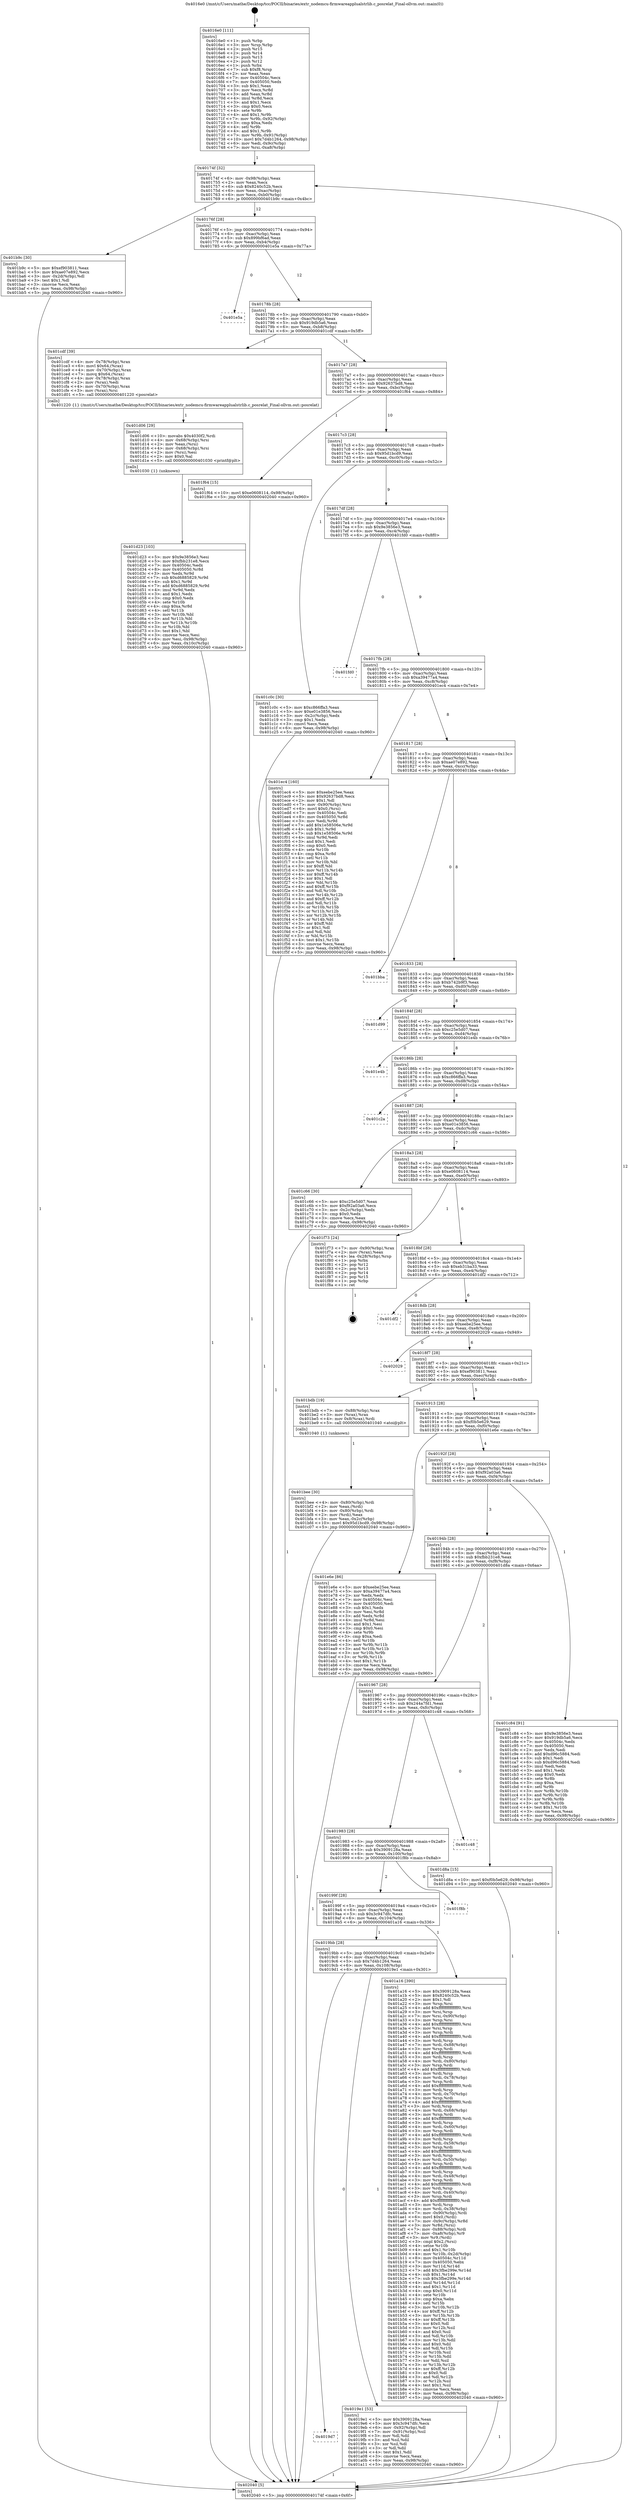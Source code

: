 digraph "0x4016e0" {
  label = "0x4016e0 (/mnt/c/Users/mathe/Desktop/tcc/POCII/binaries/extr_nodemcu-firmwareapplualstrlib.c_posrelat_Final-ollvm.out::main(0))"
  labelloc = "t"
  node[shape=record]

  Entry [label="",width=0.3,height=0.3,shape=circle,fillcolor=black,style=filled]
  "0x40174f" [label="{
     0x40174f [32]\l
     | [instrs]\l
     &nbsp;&nbsp;0x40174f \<+6\>: mov -0x98(%rbp),%eax\l
     &nbsp;&nbsp;0x401755 \<+2\>: mov %eax,%ecx\l
     &nbsp;&nbsp;0x401757 \<+6\>: sub $0x8240c52b,%ecx\l
     &nbsp;&nbsp;0x40175d \<+6\>: mov %eax,-0xac(%rbp)\l
     &nbsp;&nbsp;0x401763 \<+6\>: mov %ecx,-0xb0(%rbp)\l
     &nbsp;&nbsp;0x401769 \<+6\>: je 0000000000401b9c \<main+0x4bc\>\l
  }"]
  "0x401b9c" [label="{
     0x401b9c [30]\l
     | [instrs]\l
     &nbsp;&nbsp;0x401b9c \<+5\>: mov $0xef903811,%eax\l
     &nbsp;&nbsp;0x401ba1 \<+5\>: mov $0xae07e892,%ecx\l
     &nbsp;&nbsp;0x401ba6 \<+3\>: mov -0x2d(%rbp),%dl\l
     &nbsp;&nbsp;0x401ba9 \<+3\>: test $0x1,%dl\l
     &nbsp;&nbsp;0x401bac \<+3\>: cmovne %ecx,%eax\l
     &nbsp;&nbsp;0x401baf \<+6\>: mov %eax,-0x98(%rbp)\l
     &nbsp;&nbsp;0x401bb5 \<+5\>: jmp 0000000000402040 \<main+0x960\>\l
  }"]
  "0x40176f" [label="{
     0x40176f [28]\l
     | [instrs]\l
     &nbsp;&nbsp;0x40176f \<+5\>: jmp 0000000000401774 \<main+0x94\>\l
     &nbsp;&nbsp;0x401774 \<+6\>: mov -0xac(%rbp),%eax\l
     &nbsp;&nbsp;0x40177a \<+5\>: sub $0x899bf6ad,%eax\l
     &nbsp;&nbsp;0x40177f \<+6\>: mov %eax,-0xb4(%rbp)\l
     &nbsp;&nbsp;0x401785 \<+6\>: je 0000000000401e5a \<main+0x77a\>\l
  }"]
  Exit [label="",width=0.3,height=0.3,shape=circle,fillcolor=black,style=filled,peripheries=2]
  "0x401e5a" [label="{
     0x401e5a\l
  }", style=dashed]
  "0x40178b" [label="{
     0x40178b [28]\l
     | [instrs]\l
     &nbsp;&nbsp;0x40178b \<+5\>: jmp 0000000000401790 \<main+0xb0\>\l
     &nbsp;&nbsp;0x401790 \<+6\>: mov -0xac(%rbp),%eax\l
     &nbsp;&nbsp;0x401796 \<+5\>: sub $0x919db5a6,%eax\l
     &nbsp;&nbsp;0x40179b \<+6\>: mov %eax,-0xb8(%rbp)\l
     &nbsp;&nbsp;0x4017a1 \<+6\>: je 0000000000401cdf \<main+0x5ff\>\l
  }"]
  "0x401d23" [label="{
     0x401d23 [103]\l
     | [instrs]\l
     &nbsp;&nbsp;0x401d23 \<+5\>: mov $0x9e3856e3,%esi\l
     &nbsp;&nbsp;0x401d28 \<+5\>: mov $0xfbb231e8,%ecx\l
     &nbsp;&nbsp;0x401d2d \<+7\>: mov 0x40504c,%edx\l
     &nbsp;&nbsp;0x401d34 \<+8\>: mov 0x405050,%r8d\l
     &nbsp;&nbsp;0x401d3c \<+3\>: mov %edx,%r9d\l
     &nbsp;&nbsp;0x401d3f \<+7\>: sub $0xd6885829,%r9d\l
     &nbsp;&nbsp;0x401d46 \<+4\>: sub $0x1,%r9d\l
     &nbsp;&nbsp;0x401d4a \<+7\>: add $0xd6885829,%r9d\l
     &nbsp;&nbsp;0x401d51 \<+4\>: imul %r9d,%edx\l
     &nbsp;&nbsp;0x401d55 \<+3\>: and $0x1,%edx\l
     &nbsp;&nbsp;0x401d58 \<+3\>: cmp $0x0,%edx\l
     &nbsp;&nbsp;0x401d5b \<+4\>: sete %r10b\l
     &nbsp;&nbsp;0x401d5f \<+4\>: cmp $0xa,%r8d\l
     &nbsp;&nbsp;0x401d63 \<+4\>: setl %r11b\l
     &nbsp;&nbsp;0x401d67 \<+3\>: mov %r10b,%bl\l
     &nbsp;&nbsp;0x401d6a \<+3\>: and %r11b,%bl\l
     &nbsp;&nbsp;0x401d6d \<+3\>: xor %r11b,%r10b\l
     &nbsp;&nbsp;0x401d70 \<+3\>: or %r10b,%bl\l
     &nbsp;&nbsp;0x401d73 \<+3\>: test $0x1,%bl\l
     &nbsp;&nbsp;0x401d76 \<+3\>: cmovne %ecx,%esi\l
     &nbsp;&nbsp;0x401d79 \<+6\>: mov %esi,-0x98(%rbp)\l
     &nbsp;&nbsp;0x401d7f \<+6\>: mov %eax,-0x10c(%rbp)\l
     &nbsp;&nbsp;0x401d85 \<+5\>: jmp 0000000000402040 \<main+0x960\>\l
  }"]
  "0x401cdf" [label="{
     0x401cdf [39]\l
     | [instrs]\l
     &nbsp;&nbsp;0x401cdf \<+4\>: mov -0x78(%rbp),%rax\l
     &nbsp;&nbsp;0x401ce3 \<+6\>: movl $0x64,(%rax)\l
     &nbsp;&nbsp;0x401ce9 \<+4\>: mov -0x70(%rbp),%rax\l
     &nbsp;&nbsp;0x401ced \<+7\>: movq $0x64,(%rax)\l
     &nbsp;&nbsp;0x401cf4 \<+4\>: mov -0x78(%rbp),%rax\l
     &nbsp;&nbsp;0x401cf8 \<+2\>: mov (%rax),%edi\l
     &nbsp;&nbsp;0x401cfa \<+4\>: mov -0x70(%rbp),%rax\l
     &nbsp;&nbsp;0x401cfe \<+3\>: mov (%rax),%rsi\l
     &nbsp;&nbsp;0x401d01 \<+5\>: call 0000000000401220 \<posrelat\>\l
     | [calls]\l
     &nbsp;&nbsp;0x401220 \{1\} (/mnt/c/Users/mathe/Desktop/tcc/POCII/binaries/extr_nodemcu-firmwareapplualstrlib.c_posrelat_Final-ollvm.out::posrelat)\l
  }"]
  "0x4017a7" [label="{
     0x4017a7 [28]\l
     | [instrs]\l
     &nbsp;&nbsp;0x4017a7 \<+5\>: jmp 00000000004017ac \<main+0xcc\>\l
     &nbsp;&nbsp;0x4017ac \<+6\>: mov -0xac(%rbp),%eax\l
     &nbsp;&nbsp;0x4017b2 \<+5\>: sub $0x92637bd8,%eax\l
     &nbsp;&nbsp;0x4017b7 \<+6\>: mov %eax,-0xbc(%rbp)\l
     &nbsp;&nbsp;0x4017bd \<+6\>: je 0000000000401f64 \<main+0x884\>\l
  }"]
  "0x401d06" [label="{
     0x401d06 [29]\l
     | [instrs]\l
     &nbsp;&nbsp;0x401d06 \<+10\>: movabs $0x4030f2,%rdi\l
     &nbsp;&nbsp;0x401d10 \<+4\>: mov -0x68(%rbp),%rsi\l
     &nbsp;&nbsp;0x401d14 \<+2\>: mov %eax,(%rsi)\l
     &nbsp;&nbsp;0x401d16 \<+4\>: mov -0x68(%rbp),%rsi\l
     &nbsp;&nbsp;0x401d1a \<+2\>: mov (%rsi),%esi\l
     &nbsp;&nbsp;0x401d1c \<+2\>: mov $0x0,%al\l
     &nbsp;&nbsp;0x401d1e \<+5\>: call 0000000000401030 \<printf@plt\>\l
     | [calls]\l
     &nbsp;&nbsp;0x401030 \{1\} (unknown)\l
  }"]
  "0x401f64" [label="{
     0x401f64 [15]\l
     | [instrs]\l
     &nbsp;&nbsp;0x401f64 \<+10\>: movl $0xe0608114,-0x98(%rbp)\l
     &nbsp;&nbsp;0x401f6e \<+5\>: jmp 0000000000402040 \<main+0x960\>\l
  }"]
  "0x4017c3" [label="{
     0x4017c3 [28]\l
     | [instrs]\l
     &nbsp;&nbsp;0x4017c3 \<+5\>: jmp 00000000004017c8 \<main+0xe8\>\l
     &nbsp;&nbsp;0x4017c8 \<+6\>: mov -0xac(%rbp),%eax\l
     &nbsp;&nbsp;0x4017ce \<+5\>: sub $0x95d1bcd9,%eax\l
     &nbsp;&nbsp;0x4017d3 \<+6\>: mov %eax,-0xc0(%rbp)\l
     &nbsp;&nbsp;0x4017d9 \<+6\>: je 0000000000401c0c \<main+0x52c\>\l
  }"]
  "0x401bee" [label="{
     0x401bee [30]\l
     | [instrs]\l
     &nbsp;&nbsp;0x401bee \<+4\>: mov -0x80(%rbp),%rdi\l
     &nbsp;&nbsp;0x401bf2 \<+2\>: mov %eax,(%rdi)\l
     &nbsp;&nbsp;0x401bf4 \<+4\>: mov -0x80(%rbp),%rdi\l
     &nbsp;&nbsp;0x401bf8 \<+2\>: mov (%rdi),%eax\l
     &nbsp;&nbsp;0x401bfa \<+3\>: mov %eax,-0x2c(%rbp)\l
     &nbsp;&nbsp;0x401bfd \<+10\>: movl $0x95d1bcd9,-0x98(%rbp)\l
     &nbsp;&nbsp;0x401c07 \<+5\>: jmp 0000000000402040 \<main+0x960\>\l
  }"]
  "0x401c0c" [label="{
     0x401c0c [30]\l
     | [instrs]\l
     &nbsp;&nbsp;0x401c0c \<+5\>: mov $0xc866ffa3,%eax\l
     &nbsp;&nbsp;0x401c11 \<+5\>: mov $0xe01e3856,%ecx\l
     &nbsp;&nbsp;0x401c16 \<+3\>: mov -0x2c(%rbp),%edx\l
     &nbsp;&nbsp;0x401c19 \<+3\>: cmp $0x1,%edx\l
     &nbsp;&nbsp;0x401c1c \<+3\>: cmovl %ecx,%eax\l
     &nbsp;&nbsp;0x401c1f \<+6\>: mov %eax,-0x98(%rbp)\l
     &nbsp;&nbsp;0x401c25 \<+5\>: jmp 0000000000402040 \<main+0x960\>\l
  }"]
  "0x4017df" [label="{
     0x4017df [28]\l
     | [instrs]\l
     &nbsp;&nbsp;0x4017df \<+5\>: jmp 00000000004017e4 \<main+0x104\>\l
     &nbsp;&nbsp;0x4017e4 \<+6\>: mov -0xac(%rbp),%eax\l
     &nbsp;&nbsp;0x4017ea \<+5\>: sub $0x9e3856e3,%eax\l
     &nbsp;&nbsp;0x4017ef \<+6\>: mov %eax,-0xc4(%rbp)\l
     &nbsp;&nbsp;0x4017f5 \<+6\>: je 0000000000401fd0 \<main+0x8f0\>\l
  }"]
  "0x4016e0" [label="{
     0x4016e0 [111]\l
     | [instrs]\l
     &nbsp;&nbsp;0x4016e0 \<+1\>: push %rbp\l
     &nbsp;&nbsp;0x4016e1 \<+3\>: mov %rsp,%rbp\l
     &nbsp;&nbsp;0x4016e4 \<+2\>: push %r15\l
     &nbsp;&nbsp;0x4016e6 \<+2\>: push %r14\l
     &nbsp;&nbsp;0x4016e8 \<+2\>: push %r13\l
     &nbsp;&nbsp;0x4016ea \<+2\>: push %r12\l
     &nbsp;&nbsp;0x4016ec \<+1\>: push %rbx\l
     &nbsp;&nbsp;0x4016ed \<+7\>: sub $0xf8,%rsp\l
     &nbsp;&nbsp;0x4016f4 \<+2\>: xor %eax,%eax\l
     &nbsp;&nbsp;0x4016f6 \<+7\>: mov 0x40504c,%ecx\l
     &nbsp;&nbsp;0x4016fd \<+7\>: mov 0x405050,%edx\l
     &nbsp;&nbsp;0x401704 \<+3\>: sub $0x1,%eax\l
     &nbsp;&nbsp;0x401707 \<+3\>: mov %ecx,%r8d\l
     &nbsp;&nbsp;0x40170a \<+3\>: add %eax,%r8d\l
     &nbsp;&nbsp;0x40170d \<+4\>: imul %r8d,%ecx\l
     &nbsp;&nbsp;0x401711 \<+3\>: and $0x1,%ecx\l
     &nbsp;&nbsp;0x401714 \<+3\>: cmp $0x0,%ecx\l
     &nbsp;&nbsp;0x401717 \<+4\>: sete %r9b\l
     &nbsp;&nbsp;0x40171b \<+4\>: and $0x1,%r9b\l
     &nbsp;&nbsp;0x40171f \<+7\>: mov %r9b,-0x92(%rbp)\l
     &nbsp;&nbsp;0x401726 \<+3\>: cmp $0xa,%edx\l
     &nbsp;&nbsp;0x401729 \<+4\>: setl %r9b\l
     &nbsp;&nbsp;0x40172d \<+4\>: and $0x1,%r9b\l
     &nbsp;&nbsp;0x401731 \<+7\>: mov %r9b,-0x91(%rbp)\l
     &nbsp;&nbsp;0x401738 \<+10\>: movl $0x7d4b1264,-0x98(%rbp)\l
     &nbsp;&nbsp;0x401742 \<+6\>: mov %edi,-0x9c(%rbp)\l
     &nbsp;&nbsp;0x401748 \<+7\>: mov %rsi,-0xa8(%rbp)\l
  }"]
  "0x401fd0" [label="{
     0x401fd0\l
  }", style=dashed]
  "0x4017fb" [label="{
     0x4017fb [28]\l
     | [instrs]\l
     &nbsp;&nbsp;0x4017fb \<+5\>: jmp 0000000000401800 \<main+0x120\>\l
     &nbsp;&nbsp;0x401800 \<+6\>: mov -0xac(%rbp),%eax\l
     &nbsp;&nbsp;0x401806 \<+5\>: sub $0xa39477a4,%eax\l
     &nbsp;&nbsp;0x40180b \<+6\>: mov %eax,-0xc8(%rbp)\l
     &nbsp;&nbsp;0x401811 \<+6\>: je 0000000000401ec4 \<main+0x7e4\>\l
  }"]
  "0x402040" [label="{
     0x402040 [5]\l
     | [instrs]\l
     &nbsp;&nbsp;0x402040 \<+5\>: jmp 000000000040174f \<main+0x6f\>\l
  }"]
  "0x401ec4" [label="{
     0x401ec4 [160]\l
     | [instrs]\l
     &nbsp;&nbsp;0x401ec4 \<+5\>: mov $0xeebe25ee,%eax\l
     &nbsp;&nbsp;0x401ec9 \<+5\>: mov $0x92637bd8,%ecx\l
     &nbsp;&nbsp;0x401ece \<+2\>: mov $0x1,%dl\l
     &nbsp;&nbsp;0x401ed0 \<+7\>: mov -0x90(%rbp),%rsi\l
     &nbsp;&nbsp;0x401ed7 \<+6\>: movl $0x0,(%rsi)\l
     &nbsp;&nbsp;0x401edd \<+7\>: mov 0x40504c,%edi\l
     &nbsp;&nbsp;0x401ee4 \<+8\>: mov 0x405050,%r8d\l
     &nbsp;&nbsp;0x401eec \<+3\>: mov %edi,%r9d\l
     &nbsp;&nbsp;0x401eef \<+7\>: add $0x1e58506e,%r9d\l
     &nbsp;&nbsp;0x401ef6 \<+4\>: sub $0x1,%r9d\l
     &nbsp;&nbsp;0x401efa \<+7\>: sub $0x1e58506e,%r9d\l
     &nbsp;&nbsp;0x401f01 \<+4\>: imul %r9d,%edi\l
     &nbsp;&nbsp;0x401f05 \<+3\>: and $0x1,%edi\l
     &nbsp;&nbsp;0x401f08 \<+3\>: cmp $0x0,%edi\l
     &nbsp;&nbsp;0x401f0b \<+4\>: sete %r10b\l
     &nbsp;&nbsp;0x401f0f \<+4\>: cmp $0xa,%r8d\l
     &nbsp;&nbsp;0x401f13 \<+4\>: setl %r11b\l
     &nbsp;&nbsp;0x401f17 \<+3\>: mov %r10b,%bl\l
     &nbsp;&nbsp;0x401f1a \<+3\>: xor $0xff,%bl\l
     &nbsp;&nbsp;0x401f1d \<+3\>: mov %r11b,%r14b\l
     &nbsp;&nbsp;0x401f20 \<+4\>: xor $0xff,%r14b\l
     &nbsp;&nbsp;0x401f24 \<+3\>: xor $0x1,%dl\l
     &nbsp;&nbsp;0x401f27 \<+3\>: mov %bl,%r15b\l
     &nbsp;&nbsp;0x401f2a \<+4\>: and $0xff,%r15b\l
     &nbsp;&nbsp;0x401f2e \<+3\>: and %dl,%r10b\l
     &nbsp;&nbsp;0x401f31 \<+3\>: mov %r14b,%r12b\l
     &nbsp;&nbsp;0x401f34 \<+4\>: and $0xff,%r12b\l
     &nbsp;&nbsp;0x401f38 \<+3\>: and %dl,%r11b\l
     &nbsp;&nbsp;0x401f3b \<+3\>: or %r10b,%r15b\l
     &nbsp;&nbsp;0x401f3e \<+3\>: or %r11b,%r12b\l
     &nbsp;&nbsp;0x401f41 \<+3\>: xor %r12b,%r15b\l
     &nbsp;&nbsp;0x401f44 \<+3\>: or %r14b,%bl\l
     &nbsp;&nbsp;0x401f47 \<+3\>: xor $0xff,%bl\l
     &nbsp;&nbsp;0x401f4a \<+3\>: or $0x1,%dl\l
     &nbsp;&nbsp;0x401f4d \<+2\>: and %dl,%bl\l
     &nbsp;&nbsp;0x401f4f \<+3\>: or %bl,%r15b\l
     &nbsp;&nbsp;0x401f52 \<+4\>: test $0x1,%r15b\l
     &nbsp;&nbsp;0x401f56 \<+3\>: cmovne %ecx,%eax\l
     &nbsp;&nbsp;0x401f59 \<+6\>: mov %eax,-0x98(%rbp)\l
     &nbsp;&nbsp;0x401f5f \<+5\>: jmp 0000000000402040 \<main+0x960\>\l
  }"]
  "0x401817" [label="{
     0x401817 [28]\l
     | [instrs]\l
     &nbsp;&nbsp;0x401817 \<+5\>: jmp 000000000040181c \<main+0x13c\>\l
     &nbsp;&nbsp;0x40181c \<+6\>: mov -0xac(%rbp),%eax\l
     &nbsp;&nbsp;0x401822 \<+5\>: sub $0xae07e892,%eax\l
     &nbsp;&nbsp;0x401827 \<+6\>: mov %eax,-0xcc(%rbp)\l
     &nbsp;&nbsp;0x40182d \<+6\>: je 0000000000401bba \<main+0x4da\>\l
  }"]
  "0x4019d7" [label="{
     0x4019d7\l
  }", style=dashed]
  "0x401bba" [label="{
     0x401bba\l
  }", style=dashed]
  "0x401833" [label="{
     0x401833 [28]\l
     | [instrs]\l
     &nbsp;&nbsp;0x401833 \<+5\>: jmp 0000000000401838 \<main+0x158\>\l
     &nbsp;&nbsp;0x401838 \<+6\>: mov -0xac(%rbp),%eax\l
     &nbsp;&nbsp;0x40183e \<+5\>: sub $0xb742b9f3,%eax\l
     &nbsp;&nbsp;0x401843 \<+6\>: mov %eax,-0xd0(%rbp)\l
     &nbsp;&nbsp;0x401849 \<+6\>: je 0000000000401d99 \<main+0x6b9\>\l
  }"]
  "0x4019e1" [label="{
     0x4019e1 [53]\l
     | [instrs]\l
     &nbsp;&nbsp;0x4019e1 \<+5\>: mov $0x3909128a,%eax\l
     &nbsp;&nbsp;0x4019e6 \<+5\>: mov $0x3c947dfc,%ecx\l
     &nbsp;&nbsp;0x4019eb \<+6\>: mov -0x92(%rbp),%dl\l
     &nbsp;&nbsp;0x4019f1 \<+7\>: mov -0x91(%rbp),%sil\l
     &nbsp;&nbsp;0x4019f8 \<+3\>: mov %dl,%dil\l
     &nbsp;&nbsp;0x4019fb \<+3\>: and %sil,%dil\l
     &nbsp;&nbsp;0x4019fe \<+3\>: xor %sil,%dl\l
     &nbsp;&nbsp;0x401a01 \<+3\>: or %dl,%dil\l
     &nbsp;&nbsp;0x401a04 \<+4\>: test $0x1,%dil\l
     &nbsp;&nbsp;0x401a08 \<+3\>: cmovne %ecx,%eax\l
     &nbsp;&nbsp;0x401a0b \<+6\>: mov %eax,-0x98(%rbp)\l
     &nbsp;&nbsp;0x401a11 \<+5\>: jmp 0000000000402040 \<main+0x960\>\l
  }"]
  "0x401d99" [label="{
     0x401d99\l
  }", style=dashed]
  "0x40184f" [label="{
     0x40184f [28]\l
     | [instrs]\l
     &nbsp;&nbsp;0x40184f \<+5\>: jmp 0000000000401854 \<main+0x174\>\l
     &nbsp;&nbsp;0x401854 \<+6\>: mov -0xac(%rbp),%eax\l
     &nbsp;&nbsp;0x40185a \<+5\>: sub $0xc25e5d07,%eax\l
     &nbsp;&nbsp;0x40185f \<+6\>: mov %eax,-0xd4(%rbp)\l
     &nbsp;&nbsp;0x401865 \<+6\>: je 0000000000401e4b \<main+0x76b\>\l
  }"]
  "0x4019bb" [label="{
     0x4019bb [28]\l
     | [instrs]\l
     &nbsp;&nbsp;0x4019bb \<+5\>: jmp 00000000004019c0 \<main+0x2e0\>\l
     &nbsp;&nbsp;0x4019c0 \<+6\>: mov -0xac(%rbp),%eax\l
     &nbsp;&nbsp;0x4019c6 \<+5\>: sub $0x7d4b1264,%eax\l
     &nbsp;&nbsp;0x4019cb \<+6\>: mov %eax,-0x108(%rbp)\l
     &nbsp;&nbsp;0x4019d1 \<+6\>: je 00000000004019e1 \<main+0x301\>\l
  }"]
  "0x401e4b" [label="{
     0x401e4b\l
  }", style=dashed]
  "0x40186b" [label="{
     0x40186b [28]\l
     | [instrs]\l
     &nbsp;&nbsp;0x40186b \<+5\>: jmp 0000000000401870 \<main+0x190\>\l
     &nbsp;&nbsp;0x401870 \<+6\>: mov -0xac(%rbp),%eax\l
     &nbsp;&nbsp;0x401876 \<+5\>: sub $0xc866ffa3,%eax\l
     &nbsp;&nbsp;0x40187b \<+6\>: mov %eax,-0xd8(%rbp)\l
     &nbsp;&nbsp;0x401881 \<+6\>: je 0000000000401c2a \<main+0x54a\>\l
  }"]
  "0x401a16" [label="{
     0x401a16 [390]\l
     | [instrs]\l
     &nbsp;&nbsp;0x401a16 \<+5\>: mov $0x3909128a,%eax\l
     &nbsp;&nbsp;0x401a1b \<+5\>: mov $0x8240c52b,%ecx\l
     &nbsp;&nbsp;0x401a20 \<+2\>: mov $0x1,%dl\l
     &nbsp;&nbsp;0x401a22 \<+3\>: mov %rsp,%rsi\l
     &nbsp;&nbsp;0x401a25 \<+4\>: add $0xfffffffffffffff0,%rsi\l
     &nbsp;&nbsp;0x401a29 \<+3\>: mov %rsi,%rsp\l
     &nbsp;&nbsp;0x401a2c \<+7\>: mov %rsi,-0x90(%rbp)\l
     &nbsp;&nbsp;0x401a33 \<+3\>: mov %rsp,%rsi\l
     &nbsp;&nbsp;0x401a36 \<+4\>: add $0xfffffffffffffff0,%rsi\l
     &nbsp;&nbsp;0x401a3a \<+3\>: mov %rsi,%rsp\l
     &nbsp;&nbsp;0x401a3d \<+3\>: mov %rsp,%rdi\l
     &nbsp;&nbsp;0x401a40 \<+4\>: add $0xfffffffffffffff0,%rdi\l
     &nbsp;&nbsp;0x401a44 \<+3\>: mov %rdi,%rsp\l
     &nbsp;&nbsp;0x401a47 \<+7\>: mov %rdi,-0x88(%rbp)\l
     &nbsp;&nbsp;0x401a4e \<+3\>: mov %rsp,%rdi\l
     &nbsp;&nbsp;0x401a51 \<+4\>: add $0xfffffffffffffff0,%rdi\l
     &nbsp;&nbsp;0x401a55 \<+3\>: mov %rdi,%rsp\l
     &nbsp;&nbsp;0x401a58 \<+4\>: mov %rdi,-0x80(%rbp)\l
     &nbsp;&nbsp;0x401a5c \<+3\>: mov %rsp,%rdi\l
     &nbsp;&nbsp;0x401a5f \<+4\>: add $0xfffffffffffffff0,%rdi\l
     &nbsp;&nbsp;0x401a63 \<+3\>: mov %rdi,%rsp\l
     &nbsp;&nbsp;0x401a66 \<+4\>: mov %rdi,-0x78(%rbp)\l
     &nbsp;&nbsp;0x401a6a \<+3\>: mov %rsp,%rdi\l
     &nbsp;&nbsp;0x401a6d \<+4\>: add $0xfffffffffffffff0,%rdi\l
     &nbsp;&nbsp;0x401a71 \<+3\>: mov %rdi,%rsp\l
     &nbsp;&nbsp;0x401a74 \<+4\>: mov %rdi,-0x70(%rbp)\l
     &nbsp;&nbsp;0x401a78 \<+3\>: mov %rsp,%rdi\l
     &nbsp;&nbsp;0x401a7b \<+4\>: add $0xfffffffffffffff0,%rdi\l
     &nbsp;&nbsp;0x401a7f \<+3\>: mov %rdi,%rsp\l
     &nbsp;&nbsp;0x401a82 \<+4\>: mov %rdi,-0x68(%rbp)\l
     &nbsp;&nbsp;0x401a86 \<+3\>: mov %rsp,%rdi\l
     &nbsp;&nbsp;0x401a89 \<+4\>: add $0xfffffffffffffff0,%rdi\l
     &nbsp;&nbsp;0x401a8d \<+3\>: mov %rdi,%rsp\l
     &nbsp;&nbsp;0x401a90 \<+4\>: mov %rdi,-0x60(%rbp)\l
     &nbsp;&nbsp;0x401a94 \<+3\>: mov %rsp,%rdi\l
     &nbsp;&nbsp;0x401a97 \<+4\>: add $0xfffffffffffffff0,%rdi\l
     &nbsp;&nbsp;0x401a9b \<+3\>: mov %rdi,%rsp\l
     &nbsp;&nbsp;0x401a9e \<+4\>: mov %rdi,-0x58(%rbp)\l
     &nbsp;&nbsp;0x401aa2 \<+3\>: mov %rsp,%rdi\l
     &nbsp;&nbsp;0x401aa5 \<+4\>: add $0xfffffffffffffff0,%rdi\l
     &nbsp;&nbsp;0x401aa9 \<+3\>: mov %rdi,%rsp\l
     &nbsp;&nbsp;0x401aac \<+4\>: mov %rdi,-0x50(%rbp)\l
     &nbsp;&nbsp;0x401ab0 \<+3\>: mov %rsp,%rdi\l
     &nbsp;&nbsp;0x401ab3 \<+4\>: add $0xfffffffffffffff0,%rdi\l
     &nbsp;&nbsp;0x401ab7 \<+3\>: mov %rdi,%rsp\l
     &nbsp;&nbsp;0x401aba \<+4\>: mov %rdi,-0x48(%rbp)\l
     &nbsp;&nbsp;0x401abe \<+3\>: mov %rsp,%rdi\l
     &nbsp;&nbsp;0x401ac1 \<+4\>: add $0xfffffffffffffff0,%rdi\l
     &nbsp;&nbsp;0x401ac5 \<+3\>: mov %rdi,%rsp\l
     &nbsp;&nbsp;0x401ac8 \<+4\>: mov %rdi,-0x40(%rbp)\l
     &nbsp;&nbsp;0x401acc \<+3\>: mov %rsp,%rdi\l
     &nbsp;&nbsp;0x401acf \<+4\>: add $0xfffffffffffffff0,%rdi\l
     &nbsp;&nbsp;0x401ad3 \<+3\>: mov %rdi,%rsp\l
     &nbsp;&nbsp;0x401ad6 \<+4\>: mov %rdi,-0x38(%rbp)\l
     &nbsp;&nbsp;0x401ada \<+7\>: mov -0x90(%rbp),%rdi\l
     &nbsp;&nbsp;0x401ae1 \<+6\>: movl $0x0,(%rdi)\l
     &nbsp;&nbsp;0x401ae7 \<+7\>: mov -0x9c(%rbp),%r8d\l
     &nbsp;&nbsp;0x401aee \<+3\>: mov %r8d,(%rsi)\l
     &nbsp;&nbsp;0x401af1 \<+7\>: mov -0x88(%rbp),%rdi\l
     &nbsp;&nbsp;0x401af8 \<+7\>: mov -0xa8(%rbp),%r9\l
     &nbsp;&nbsp;0x401aff \<+3\>: mov %r9,(%rdi)\l
     &nbsp;&nbsp;0x401b02 \<+3\>: cmpl $0x2,(%rsi)\l
     &nbsp;&nbsp;0x401b05 \<+4\>: setne %r10b\l
     &nbsp;&nbsp;0x401b09 \<+4\>: and $0x1,%r10b\l
     &nbsp;&nbsp;0x401b0d \<+4\>: mov %r10b,-0x2d(%rbp)\l
     &nbsp;&nbsp;0x401b11 \<+8\>: mov 0x40504c,%r11d\l
     &nbsp;&nbsp;0x401b19 \<+7\>: mov 0x405050,%ebx\l
     &nbsp;&nbsp;0x401b20 \<+3\>: mov %r11d,%r14d\l
     &nbsp;&nbsp;0x401b23 \<+7\>: add $0x3fbe299e,%r14d\l
     &nbsp;&nbsp;0x401b2a \<+4\>: sub $0x1,%r14d\l
     &nbsp;&nbsp;0x401b2e \<+7\>: sub $0x3fbe299e,%r14d\l
     &nbsp;&nbsp;0x401b35 \<+4\>: imul %r14d,%r11d\l
     &nbsp;&nbsp;0x401b39 \<+4\>: and $0x1,%r11d\l
     &nbsp;&nbsp;0x401b3d \<+4\>: cmp $0x0,%r11d\l
     &nbsp;&nbsp;0x401b41 \<+4\>: sete %r10b\l
     &nbsp;&nbsp;0x401b45 \<+3\>: cmp $0xa,%ebx\l
     &nbsp;&nbsp;0x401b48 \<+4\>: setl %r15b\l
     &nbsp;&nbsp;0x401b4c \<+3\>: mov %r10b,%r12b\l
     &nbsp;&nbsp;0x401b4f \<+4\>: xor $0xff,%r12b\l
     &nbsp;&nbsp;0x401b53 \<+3\>: mov %r15b,%r13b\l
     &nbsp;&nbsp;0x401b56 \<+4\>: xor $0xff,%r13b\l
     &nbsp;&nbsp;0x401b5a \<+3\>: xor $0x0,%dl\l
     &nbsp;&nbsp;0x401b5d \<+3\>: mov %r12b,%sil\l
     &nbsp;&nbsp;0x401b60 \<+4\>: and $0x0,%sil\l
     &nbsp;&nbsp;0x401b64 \<+3\>: and %dl,%r10b\l
     &nbsp;&nbsp;0x401b67 \<+3\>: mov %r13b,%dil\l
     &nbsp;&nbsp;0x401b6a \<+4\>: and $0x0,%dil\l
     &nbsp;&nbsp;0x401b6e \<+3\>: and %dl,%r15b\l
     &nbsp;&nbsp;0x401b71 \<+3\>: or %r10b,%sil\l
     &nbsp;&nbsp;0x401b74 \<+3\>: or %r15b,%dil\l
     &nbsp;&nbsp;0x401b77 \<+3\>: xor %dil,%sil\l
     &nbsp;&nbsp;0x401b7a \<+3\>: or %r13b,%r12b\l
     &nbsp;&nbsp;0x401b7d \<+4\>: xor $0xff,%r12b\l
     &nbsp;&nbsp;0x401b81 \<+3\>: or $0x0,%dl\l
     &nbsp;&nbsp;0x401b84 \<+3\>: and %dl,%r12b\l
     &nbsp;&nbsp;0x401b87 \<+3\>: or %r12b,%sil\l
     &nbsp;&nbsp;0x401b8a \<+4\>: test $0x1,%sil\l
     &nbsp;&nbsp;0x401b8e \<+3\>: cmovne %ecx,%eax\l
     &nbsp;&nbsp;0x401b91 \<+6\>: mov %eax,-0x98(%rbp)\l
     &nbsp;&nbsp;0x401b97 \<+5\>: jmp 0000000000402040 \<main+0x960\>\l
  }"]
  "0x401c2a" [label="{
     0x401c2a\l
  }", style=dashed]
  "0x401887" [label="{
     0x401887 [28]\l
     | [instrs]\l
     &nbsp;&nbsp;0x401887 \<+5\>: jmp 000000000040188c \<main+0x1ac\>\l
     &nbsp;&nbsp;0x40188c \<+6\>: mov -0xac(%rbp),%eax\l
     &nbsp;&nbsp;0x401892 \<+5\>: sub $0xe01e3856,%eax\l
     &nbsp;&nbsp;0x401897 \<+6\>: mov %eax,-0xdc(%rbp)\l
     &nbsp;&nbsp;0x40189d \<+6\>: je 0000000000401c66 \<main+0x586\>\l
  }"]
  "0x40199f" [label="{
     0x40199f [28]\l
     | [instrs]\l
     &nbsp;&nbsp;0x40199f \<+5\>: jmp 00000000004019a4 \<main+0x2c4\>\l
     &nbsp;&nbsp;0x4019a4 \<+6\>: mov -0xac(%rbp),%eax\l
     &nbsp;&nbsp;0x4019aa \<+5\>: sub $0x3c947dfc,%eax\l
     &nbsp;&nbsp;0x4019af \<+6\>: mov %eax,-0x104(%rbp)\l
     &nbsp;&nbsp;0x4019b5 \<+6\>: je 0000000000401a16 \<main+0x336\>\l
  }"]
  "0x401c66" [label="{
     0x401c66 [30]\l
     | [instrs]\l
     &nbsp;&nbsp;0x401c66 \<+5\>: mov $0xc25e5d07,%eax\l
     &nbsp;&nbsp;0x401c6b \<+5\>: mov $0xf92a03a6,%ecx\l
     &nbsp;&nbsp;0x401c70 \<+3\>: mov -0x2c(%rbp),%edx\l
     &nbsp;&nbsp;0x401c73 \<+3\>: cmp $0x0,%edx\l
     &nbsp;&nbsp;0x401c76 \<+3\>: cmove %ecx,%eax\l
     &nbsp;&nbsp;0x401c79 \<+6\>: mov %eax,-0x98(%rbp)\l
     &nbsp;&nbsp;0x401c7f \<+5\>: jmp 0000000000402040 \<main+0x960\>\l
  }"]
  "0x4018a3" [label="{
     0x4018a3 [28]\l
     | [instrs]\l
     &nbsp;&nbsp;0x4018a3 \<+5\>: jmp 00000000004018a8 \<main+0x1c8\>\l
     &nbsp;&nbsp;0x4018a8 \<+6\>: mov -0xac(%rbp),%eax\l
     &nbsp;&nbsp;0x4018ae \<+5\>: sub $0xe0608114,%eax\l
     &nbsp;&nbsp;0x4018b3 \<+6\>: mov %eax,-0xe0(%rbp)\l
     &nbsp;&nbsp;0x4018b9 \<+6\>: je 0000000000401f73 \<main+0x893\>\l
  }"]
  "0x401f8b" [label="{
     0x401f8b\l
  }", style=dashed]
  "0x401f73" [label="{
     0x401f73 [24]\l
     | [instrs]\l
     &nbsp;&nbsp;0x401f73 \<+7\>: mov -0x90(%rbp),%rax\l
     &nbsp;&nbsp;0x401f7a \<+2\>: mov (%rax),%eax\l
     &nbsp;&nbsp;0x401f7c \<+4\>: lea -0x28(%rbp),%rsp\l
     &nbsp;&nbsp;0x401f80 \<+1\>: pop %rbx\l
     &nbsp;&nbsp;0x401f81 \<+2\>: pop %r12\l
     &nbsp;&nbsp;0x401f83 \<+2\>: pop %r13\l
     &nbsp;&nbsp;0x401f85 \<+2\>: pop %r14\l
     &nbsp;&nbsp;0x401f87 \<+2\>: pop %r15\l
     &nbsp;&nbsp;0x401f89 \<+1\>: pop %rbp\l
     &nbsp;&nbsp;0x401f8a \<+1\>: ret\l
  }"]
  "0x4018bf" [label="{
     0x4018bf [28]\l
     | [instrs]\l
     &nbsp;&nbsp;0x4018bf \<+5\>: jmp 00000000004018c4 \<main+0x1e4\>\l
     &nbsp;&nbsp;0x4018c4 \<+6\>: mov -0xac(%rbp),%eax\l
     &nbsp;&nbsp;0x4018ca \<+5\>: sub $0xeb31ba33,%eax\l
     &nbsp;&nbsp;0x4018cf \<+6\>: mov %eax,-0xe4(%rbp)\l
     &nbsp;&nbsp;0x4018d5 \<+6\>: je 0000000000401df2 \<main+0x712\>\l
  }"]
  "0x401983" [label="{
     0x401983 [28]\l
     | [instrs]\l
     &nbsp;&nbsp;0x401983 \<+5\>: jmp 0000000000401988 \<main+0x2a8\>\l
     &nbsp;&nbsp;0x401988 \<+6\>: mov -0xac(%rbp),%eax\l
     &nbsp;&nbsp;0x40198e \<+5\>: sub $0x3909128a,%eax\l
     &nbsp;&nbsp;0x401993 \<+6\>: mov %eax,-0x100(%rbp)\l
     &nbsp;&nbsp;0x401999 \<+6\>: je 0000000000401f8b \<main+0x8ab\>\l
  }"]
  "0x401df2" [label="{
     0x401df2\l
  }", style=dashed]
  "0x4018db" [label="{
     0x4018db [28]\l
     | [instrs]\l
     &nbsp;&nbsp;0x4018db \<+5\>: jmp 00000000004018e0 \<main+0x200\>\l
     &nbsp;&nbsp;0x4018e0 \<+6\>: mov -0xac(%rbp),%eax\l
     &nbsp;&nbsp;0x4018e6 \<+5\>: sub $0xeebe25ee,%eax\l
     &nbsp;&nbsp;0x4018eb \<+6\>: mov %eax,-0xe8(%rbp)\l
     &nbsp;&nbsp;0x4018f1 \<+6\>: je 0000000000402029 \<main+0x949\>\l
  }"]
  "0x401c48" [label="{
     0x401c48\l
  }", style=dashed]
  "0x402029" [label="{
     0x402029\l
  }", style=dashed]
  "0x4018f7" [label="{
     0x4018f7 [28]\l
     | [instrs]\l
     &nbsp;&nbsp;0x4018f7 \<+5\>: jmp 00000000004018fc \<main+0x21c\>\l
     &nbsp;&nbsp;0x4018fc \<+6\>: mov -0xac(%rbp),%eax\l
     &nbsp;&nbsp;0x401902 \<+5\>: sub $0xef903811,%eax\l
     &nbsp;&nbsp;0x401907 \<+6\>: mov %eax,-0xec(%rbp)\l
     &nbsp;&nbsp;0x40190d \<+6\>: je 0000000000401bdb \<main+0x4fb\>\l
  }"]
  "0x401967" [label="{
     0x401967 [28]\l
     | [instrs]\l
     &nbsp;&nbsp;0x401967 \<+5\>: jmp 000000000040196c \<main+0x28c\>\l
     &nbsp;&nbsp;0x40196c \<+6\>: mov -0xac(%rbp),%eax\l
     &nbsp;&nbsp;0x401972 \<+5\>: sub $0x244a7fd1,%eax\l
     &nbsp;&nbsp;0x401977 \<+6\>: mov %eax,-0xfc(%rbp)\l
     &nbsp;&nbsp;0x40197d \<+6\>: je 0000000000401c48 \<main+0x568\>\l
  }"]
  "0x401bdb" [label="{
     0x401bdb [19]\l
     | [instrs]\l
     &nbsp;&nbsp;0x401bdb \<+7\>: mov -0x88(%rbp),%rax\l
     &nbsp;&nbsp;0x401be2 \<+3\>: mov (%rax),%rax\l
     &nbsp;&nbsp;0x401be5 \<+4\>: mov 0x8(%rax),%rdi\l
     &nbsp;&nbsp;0x401be9 \<+5\>: call 0000000000401040 \<atoi@plt\>\l
     | [calls]\l
     &nbsp;&nbsp;0x401040 \{1\} (unknown)\l
  }"]
  "0x401913" [label="{
     0x401913 [28]\l
     | [instrs]\l
     &nbsp;&nbsp;0x401913 \<+5\>: jmp 0000000000401918 \<main+0x238\>\l
     &nbsp;&nbsp;0x401918 \<+6\>: mov -0xac(%rbp),%eax\l
     &nbsp;&nbsp;0x40191e \<+5\>: sub $0xf0b5e629,%eax\l
     &nbsp;&nbsp;0x401923 \<+6\>: mov %eax,-0xf0(%rbp)\l
     &nbsp;&nbsp;0x401929 \<+6\>: je 0000000000401e6e \<main+0x78e\>\l
  }"]
  "0x401d8a" [label="{
     0x401d8a [15]\l
     | [instrs]\l
     &nbsp;&nbsp;0x401d8a \<+10\>: movl $0xf0b5e629,-0x98(%rbp)\l
     &nbsp;&nbsp;0x401d94 \<+5\>: jmp 0000000000402040 \<main+0x960\>\l
  }"]
  "0x401e6e" [label="{
     0x401e6e [86]\l
     | [instrs]\l
     &nbsp;&nbsp;0x401e6e \<+5\>: mov $0xeebe25ee,%eax\l
     &nbsp;&nbsp;0x401e73 \<+5\>: mov $0xa39477a4,%ecx\l
     &nbsp;&nbsp;0x401e78 \<+2\>: xor %edx,%edx\l
     &nbsp;&nbsp;0x401e7a \<+7\>: mov 0x40504c,%esi\l
     &nbsp;&nbsp;0x401e81 \<+7\>: mov 0x405050,%edi\l
     &nbsp;&nbsp;0x401e88 \<+3\>: sub $0x1,%edx\l
     &nbsp;&nbsp;0x401e8b \<+3\>: mov %esi,%r8d\l
     &nbsp;&nbsp;0x401e8e \<+3\>: add %edx,%r8d\l
     &nbsp;&nbsp;0x401e91 \<+4\>: imul %r8d,%esi\l
     &nbsp;&nbsp;0x401e95 \<+3\>: and $0x1,%esi\l
     &nbsp;&nbsp;0x401e98 \<+3\>: cmp $0x0,%esi\l
     &nbsp;&nbsp;0x401e9b \<+4\>: sete %r9b\l
     &nbsp;&nbsp;0x401e9f \<+3\>: cmp $0xa,%edi\l
     &nbsp;&nbsp;0x401ea2 \<+4\>: setl %r10b\l
     &nbsp;&nbsp;0x401ea6 \<+3\>: mov %r9b,%r11b\l
     &nbsp;&nbsp;0x401ea9 \<+3\>: and %r10b,%r11b\l
     &nbsp;&nbsp;0x401eac \<+3\>: xor %r10b,%r9b\l
     &nbsp;&nbsp;0x401eaf \<+3\>: or %r9b,%r11b\l
     &nbsp;&nbsp;0x401eb2 \<+4\>: test $0x1,%r11b\l
     &nbsp;&nbsp;0x401eb6 \<+3\>: cmovne %ecx,%eax\l
     &nbsp;&nbsp;0x401eb9 \<+6\>: mov %eax,-0x98(%rbp)\l
     &nbsp;&nbsp;0x401ebf \<+5\>: jmp 0000000000402040 \<main+0x960\>\l
  }"]
  "0x40192f" [label="{
     0x40192f [28]\l
     | [instrs]\l
     &nbsp;&nbsp;0x40192f \<+5\>: jmp 0000000000401934 \<main+0x254\>\l
     &nbsp;&nbsp;0x401934 \<+6\>: mov -0xac(%rbp),%eax\l
     &nbsp;&nbsp;0x40193a \<+5\>: sub $0xf92a03a6,%eax\l
     &nbsp;&nbsp;0x40193f \<+6\>: mov %eax,-0xf4(%rbp)\l
     &nbsp;&nbsp;0x401945 \<+6\>: je 0000000000401c84 \<main+0x5a4\>\l
  }"]
  "0x40194b" [label="{
     0x40194b [28]\l
     | [instrs]\l
     &nbsp;&nbsp;0x40194b \<+5\>: jmp 0000000000401950 \<main+0x270\>\l
     &nbsp;&nbsp;0x401950 \<+6\>: mov -0xac(%rbp),%eax\l
     &nbsp;&nbsp;0x401956 \<+5\>: sub $0xfbb231e8,%eax\l
     &nbsp;&nbsp;0x40195b \<+6\>: mov %eax,-0xf8(%rbp)\l
     &nbsp;&nbsp;0x401961 \<+6\>: je 0000000000401d8a \<main+0x6aa\>\l
  }"]
  "0x401c84" [label="{
     0x401c84 [91]\l
     | [instrs]\l
     &nbsp;&nbsp;0x401c84 \<+5\>: mov $0x9e3856e3,%eax\l
     &nbsp;&nbsp;0x401c89 \<+5\>: mov $0x919db5a6,%ecx\l
     &nbsp;&nbsp;0x401c8e \<+7\>: mov 0x40504c,%edx\l
     &nbsp;&nbsp;0x401c95 \<+7\>: mov 0x405050,%esi\l
     &nbsp;&nbsp;0x401c9c \<+2\>: mov %edx,%edi\l
     &nbsp;&nbsp;0x401c9e \<+6\>: add $0xd96c5884,%edi\l
     &nbsp;&nbsp;0x401ca4 \<+3\>: sub $0x1,%edi\l
     &nbsp;&nbsp;0x401ca7 \<+6\>: sub $0xd96c5884,%edi\l
     &nbsp;&nbsp;0x401cad \<+3\>: imul %edi,%edx\l
     &nbsp;&nbsp;0x401cb0 \<+3\>: and $0x1,%edx\l
     &nbsp;&nbsp;0x401cb3 \<+3\>: cmp $0x0,%edx\l
     &nbsp;&nbsp;0x401cb6 \<+4\>: sete %r8b\l
     &nbsp;&nbsp;0x401cba \<+3\>: cmp $0xa,%esi\l
     &nbsp;&nbsp;0x401cbd \<+4\>: setl %r9b\l
     &nbsp;&nbsp;0x401cc1 \<+3\>: mov %r8b,%r10b\l
     &nbsp;&nbsp;0x401cc4 \<+3\>: and %r9b,%r10b\l
     &nbsp;&nbsp;0x401cc7 \<+3\>: xor %r9b,%r8b\l
     &nbsp;&nbsp;0x401cca \<+3\>: or %r8b,%r10b\l
     &nbsp;&nbsp;0x401ccd \<+4\>: test $0x1,%r10b\l
     &nbsp;&nbsp;0x401cd1 \<+3\>: cmovne %ecx,%eax\l
     &nbsp;&nbsp;0x401cd4 \<+6\>: mov %eax,-0x98(%rbp)\l
     &nbsp;&nbsp;0x401cda \<+5\>: jmp 0000000000402040 \<main+0x960\>\l
  }"]
  Entry -> "0x4016e0" [label=" 1"]
  "0x40174f" -> "0x401b9c" [label=" 1"]
  "0x40174f" -> "0x40176f" [label=" 12"]
  "0x401f73" -> Exit [label=" 1"]
  "0x40176f" -> "0x401e5a" [label=" 0"]
  "0x40176f" -> "0x40178b" [label=" 12"]
  "0x401f64" -> "0x402040" [label=" 1"]
  "0x40178b" -> "0x401cdf" [label=" 1"]
  "0x40178b" -> "0x4017a7" [label=" 11"]
  "0x401ec4" -> "0x402040" [label=" 1"]
  "0x4017a7" -> "0x401f64" [label=" 1"]
  "0x4017a7" -> "0x4017c3" [label=" 10"]
  "0x401e6e" -> "0x402040" [label=" 1"]
  "0x4017c3" -> "0x401c0c" [label=" 1"]
  "0x4017c3" -> "0x4017df" [label=" 9"]
  "0x401d8a" -> "0x402040" [label=" 1"]
  "0x4017df" -> "0x401fd0" [label=" 0"]
  "0x4017df" -> "0x4017fb" [label=" 9"]
  "0x401d06" -> "0x401d23" [label=" 1"]
  "0x4017fb" -> "0x401ec4" [label=" 1"]
  "0x4017fb" -> "0x401817" [label=" 8"]
  "0x401cdf" -> "0x401d06" [label=" 1"]
  "0x401817" -> "0x401bba" [label=" 0"]
  "0x401817" -> "0x401833" [label=" 8"]
  "0x401c84" -> "0x402040" [label=" 1"]
  "0x401833" -> "0x401d99" [label=" 0"]
  "0x401833" -> "0x40184f" [label=" 8"]
  "0x401c66" -> "0x402040" [label=" 1"]
  "0x40184f" -> "0x401e4b" [label=" 0"]
  "0x40184f" -> "0x40186b" [label=" 8"]
  "0x401bee" -> "0x402040" [label=" 1"]
  "0x40186b" -> "0x401c2a" [label=" 0"]
  "0x40186b" -> "0x401887" [label=" 8"]
  "0x401bdb" -> "0x401bee" [label=" 1"]
  "0x401887" -> "0x401c66" [label=" 1"]
  "0x401887" -> "0x4018a3" [label=" 7"]
  "0x401a16" -> "0x402040" [label=" 1"]
  "0x4018a3" -> "0x401f73" [label=" 1"]
  "0x4018a3" -> "0x4018bf" [label=" 6"]
  "0x401d23" -> "0x402040" [label=" 1"]
  "0x4018bf" -> "0x401df2" [label=" 0"]
  "0x4018bf" -> "0x4018db" [label=" 6"]
  "0x4016e0" -> "0x40174f" [label=" 1"]
  "0x4018db" -> "0x402029" [label=" 0"]
  "0x4018db" -> "0x4018f7" [label=" 6"]
  "0x4019e1" -> "0x402040" [label=" 1"]
  "0x4018f7" -> "0x401bdb" [label=" 1"]
  "0x4018f7" -> "0x401913" [label=" 5"]
  "0x4019bb" -> "0x4019e1" [label=" 1"]
  "0x401913" -> "0x401e6e" [label=" 1"]
  "0x401913" -> "0x40192f" [label=" 4"]
  "0x401c0c" -> "0x402040" [label=" 1"]
  "0x40192f" -> "0x401c84" [label=" 1"]
  "0x40192f" -> "0x40194b" [label=" 3"]
  "0x40199f" -> "0x4019bb" [label=" 1"]
  "0x40194b" -> "0x401d8a" [label=" 1"]
  "0x40194b" -> "0x401967" [label=" 2"]
  "0x4019bb" -> "0x4019d7" [label=" 0"]
  "0x401967" -> "0x401c48" [label=" 0"]
  "0x401967" -> "0x401983" [label=" 2"]
  "0x402040" -> "0x40174f" [label=" 12"]
  "0x401983" -> "0x401f8b" [label=" 0"]
  "0x401983" -> "0x40199f" [label=" 2"]
  "0x401b9c" -> "0x402040" [label=" 1"]
  "0x40199f" -> "0x401a16" [label=" 1"]
}

